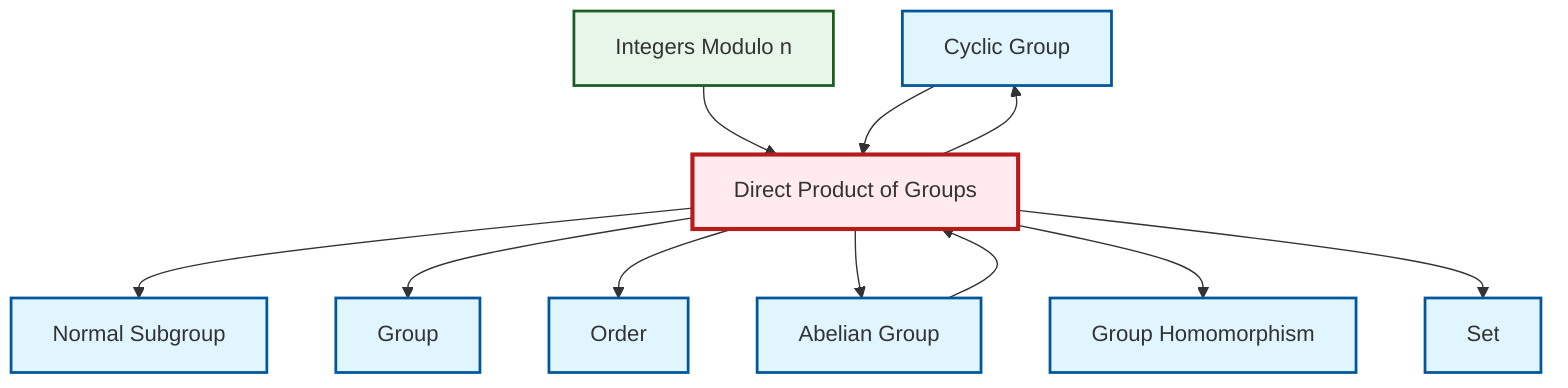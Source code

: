 graph TD
    classDef definition fill:#e1f5fe,stroke:#01579b,stroke-width:2px
    classDef theorem fill:#f3e5f5,stroke:#4a148c,stroke-width:2px
    classDef axiom fill:#fff3e0,stroke:#e65100,stroke-width:2px
    classDef example fill:#e8f5e9,stroke:#1b5e20,stroke-width:2px
    classDef current fill:#ffebee,stroke:#b71c1c,stroke-width:3px
    def-group["Group"]:::definition
    def-cyclic-group["Cyclic Group"]:::definition
    ex-quotient-integers-mod-n["Integers Modulo n"]:::example
    def-order["Order"]:::definition
    def-homomorphism["Group Homomorphism"]:::definition
    def-normal-subgroup["Normal Subgroup"]:::definition
    def-abelian-group["Abelian Group"]:::definition
    def-set["Set"]:::definition
    def-direct-product["Direct Product of Groups"]:::definition
    def-direct-product --> def-normal-subgroup
    def-direct-product --> def-group
    def-direct-product --> def-order
    def-direct-product --> def-abelian-group
    def-direct-product --> def-homomorphism
    ex-quotient-integers-mod-n --> def-direct-product
    def-abelian-group --> def-direct-product
    def-direct-product --> def-cyclic-group
    def-cyclic-group --> def-direct-product
    def-direct-product --> def-set
    class def-direct-product current